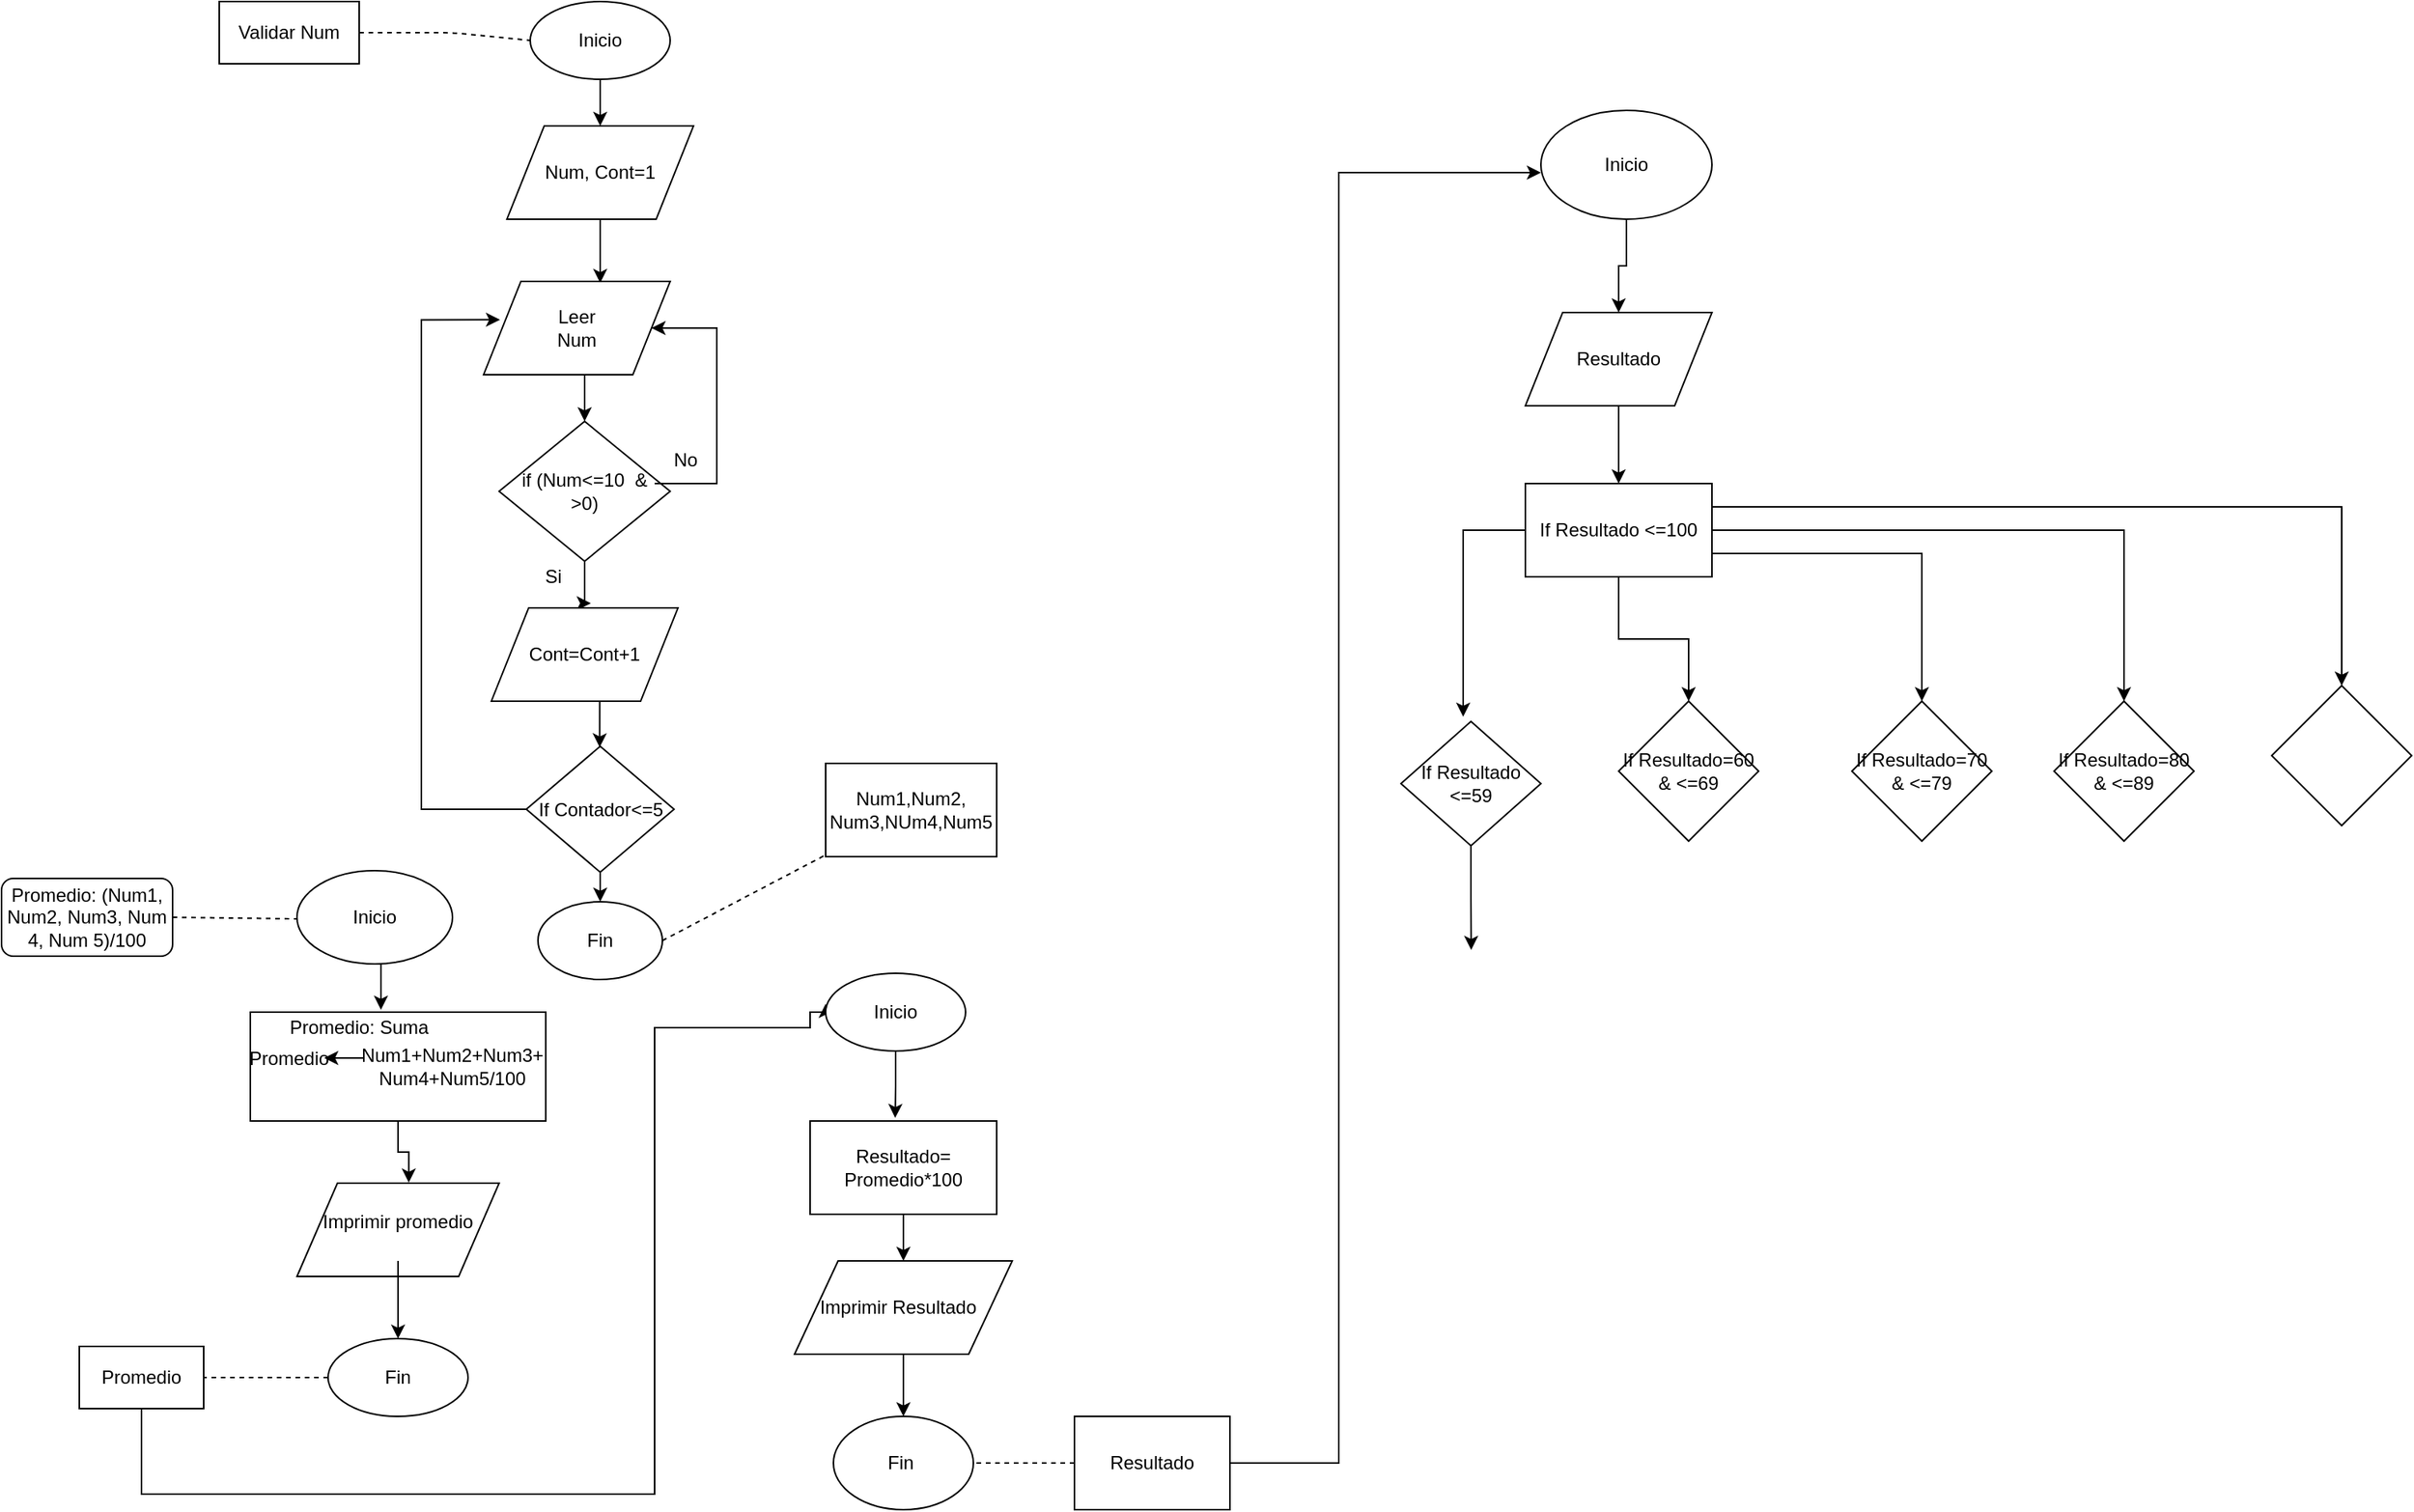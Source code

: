 <mxfile pages="2" version="11.2.5" type="github"><diagram id="83XeCXqYi8HB94E9HCrh" name="Page-1"><mxGraphModel dx="692" dy="587" grid="1" gridSize="10" guides="1" tooltips="1" connect="1" arrows="1" fold="1" page="1" pageScale="1" pageWidth="827" pageHeight="1169" math="0" shadow="0"><root><mxCell id="0"/><mxCell id="1" parent="0"/><mxCell id="JUob8I3t8yQ5Cuvx36Dy-21" style="edgeStyle=orthogonalEdgeStyle;rounded=0;orthogonalLoop=1;jettySize=auto;html=1;exitX=0.5;exitY=1;exitDx=0;exitDy=0;entryX=0.5;entryY=0;entryDx=0;entryDy=0;" edge="1" parent="1" source="JUob8I3t8yQ5Cuvx36Dy-1" target="JUob8I3t8yQ5Cuvx36Dy-20"><mxGeometry relative="1" as="geometry"/></mxCell><mxCell id="JUob8I3t8yQ5Cuvx36Dy-1" value="" style="ellipse;whiteSpace=wrap;html=1;" vertex="1" parent="1"><mxGeometry x="360" y="20" width="90" height="50" as="geometry"/></mxCell><mxCell id="JUob8I3t8yQ5Cuvx36Dy-2" value="Inicio" style="text;html=1;strokeColor=none;fillColor=none;align=center;verticalAlign=middle;whiteSpace=wrap;rounded=0;" vertex="1" parent="1"><mxGeometry x="385" y="35" width="40" height="20" as="geometry"/></mxCell><mxCell id="JUob8I3t8yQ5Cuvx36Dy-24" style="edgeStyle=orthogonalEdgeStyle;rounded=0;orthogonalLoop=1;jettySize=auto;html=1;exitX=0.5;exitY=1;exitDx=0;exitDy=0;entryX=0.625;entryY=0.017;entryDx=0;entryDy=0;entryPerimeter=0;" edge="1" parent="1" source="JUob8I3t8yQ5Cuvx36Dy-20" target="JUob8I3t8yQ5Cuvx36Dy-23"><mxGeometry relative="1" as="geometry"/></mxCell><mxCell id="JUob8I3t8yQ5Cuvx36Dy-20" value="Num, Cont=1" style="shape=parallelogram;perimeter=parallelogramPerimeter;whiteSpace=wrap;html=1;" vertex="1" parent="1"><mxGeometry x="345" y="100" width="120" height="60" as="geometry"/></mxCell><mxCell id="JUob8I3t8yQ5Cuvx36Dy-27" style="edgeStyle=orthogonalEdgeStyle;rounded=0;orthogonalLoop=1;jettySize=auto;html=1;exitX=0.5;exitY=1;exitDx=0;exitDy=0;entryX=0.5;entryY=0;entryDx=0;entryDy=0;" edge="1" parent="1" source="JUob8I3t8yQ5Cuvx36Dy-23" target="JUob8I3t8yQ5Cuvx36Dy-26"><mxGeometry relative="1" as="geometry"/></mxCell><mxCell id="JUob8I3t8yQ5Cuvx36Dy-23" value="" style="shape=parallelogram;perimeter=parallelogramPerimeter;whiteSpace=wrap;html=1;" vertex="1" parent="1"><mxGeometry x="330" y="200" width="120" height="60" as="geometry"/></mxCell><mxCell id="JUob8I3t8yQ5Cuvx36Dy-25" value="Leer Num" style="text;html=1;strokeColor=none;fillColor=none;align=center;verticalAlign=middle;whiteSpace=wrap;rounded=0;" vertex="1" parent="1"><mxGeometry x="370" y="220" width="40" height="20" as="geometry"/></mxCell><mxCell id="JUob8I3t8yQ5Cuvx36Dy-33" style="edgeStyle=orthogonalEdgeStyle;rounded=0;orthogonalLoop=1;jettySize=auto;html=1;exitX=0.5;exitY=1;exitDx=0;exitDy=0;" edge="1" parent="1" source="JUob8I3t8yQ5Cuvx36Dy-26"><mxGeometry relative="1" as="geometry"><mxPoint x="399" y="407" as="targetPoint"/><Array as="points"><mxPoint x="395" y="407"/></Array></mxGeometry></mxCell><mxCell id="JUob8I3t8yQ5Cuvx36Dy-26" value="" style="rhombus;whiteSpace=wrap;html=1;" vertex="1" parent="1"><mxGeometry x="340" y="290" width="110" height="90" as="geometry"/></mxCell><mxCell id="JUob8I3t8yQ5Cuvx36Dy-29" style="edgeStyle=orthogonalEdgeStyle;rounded=0;orthogonalLoop=1;jettySize=auto;html=1;exitX=1;exitY=0.25;exitDx=0;exitDy=0;entryX=1;entryY=0.5;entryDx=0;entryDy=0;" edge="1" parent="1" source="JUob8I3t8yQ5Cuvx36Dy-28" target="JUob8I3t8yQ5Cuvx36Dy-23"><mxGeometry relative="1" as="geometry"><mxPoint x="450" y="230" as="targetPoint"/><Array as="points"><mxPoint x="480" y="330"/><mxPoint x="480" y="230"/></Array></mxGeometry></mxCell><mxCell id="JUob8I3t8yQ5Cuvx36Dy-28" value="if (Num&amp;lt;=10 &amp;nbsp;&amp;amp; &amp;gt;0)" style="text;html=1;strokeColor=none;fillColor=none;align=center;verticalAlign=middle;whiteSpace=wrap;rounded=0;" vertex="1" parent="1"><mxGeometry x="350" y="325" width="90" height="20" as="geometry"/></mxCell><mxCell id="JUob8I3t8yQ5Cuvx36Dy-39" style="edgeStyle=orthogonalEdgeStyle;rounded=0;orthogonalLoop=1;jettySize=auto;html=1;exitX=0.5;exitY=1;exitDx=0;exitDy=0;entryX=0.5;entryY=0;entryDx=0;entryDy=0;" edge="1" parent="1" source="JUob8I3t8yQ5Cuvx36Dy-35"><mxGeometry relative="1" as="geometry"><mxPoint x="404.667" y="499.667" as="targetPoint"/></mxGeometry></mxCell><mxCell id="JUob8I3t8yQ5Cuvx36Dy-35" value="Cont=Cont+1" style="shape=parallelogram;perimeter=parallelogramPerimeter;whiteSpace=wrap;html=1;" vertex="1" parent="1"><mxGeometry x="335" y="410" width="120" height="60" as="geometry"/></mxCell><mxCell id="JUob8I3t8yQ5Cuvx36Dy-40" value="Promedio: (Num1, Num2, Num3, Num 4, Num 5)/100" style="rounded=1;whiteSpace=wrap;html=1;" vertex="1" parent="1"><mxGeometry x="20" y="584" width="110" height="50" as="geometry"/></mxCell><mxCell id="JUob8I3t8yQ5Cuvx36Dy-46" style="edgeStyle=orthogonalEdgeStyle;rounded=0;orthogonalLoop=1;jettySize=auto;html=1;exitX=0.5;exitY=1;exitDx=0;exitDy=0;entryX=0.383;entryY=1.025;entryDx=0;entryDy=0;entryPerimeter=0;" edge="1" parent="1" source="JUob8I3t8yQ5Cuvx36Dy-42"><mxGeometry relative="1" as="geometry"><mxPoint x="264" y="668.471" as="targetPoint"/></mxGeometry></mxCell><mxCell id="JUob8I3t8yQ5Cuvx36Dy-42" value="" style="ellipse;whiteSpace=wrap;html=1;" vertex="1" parent="1"><mxGeometry x="210" y="579" width="100" height="60" as="geometry"/></mxCell><mxCell id="JUob8I3t8yQ5Cuvx36Dy-43" value="" style="endArrow=none;dashed=1;html=1;exitX=1;exitY=0.5;exitDx=0;exitDy=0;" edge="1" parent="1" source="JUob8I3t8yQ5Cuvx36Dy-40"><mxGeometry width="50" height="50" relative="1" as="geometry"><mxPoint x="20" y="710" as="sourcePoint"/><mxPoint x="210" y="610" as="targetPoint"/><Array as="points"><mxPoint x="210" y="610"/></Array></mxGeometry></mxCell><mxCell id="JUob8I3t8yQ5Cuvx36Dy-44" value="Inicio" style="text;html=1;strokeColor=none;fillColor=none;align=center;verticalAlign=middle;whiteSpace=wrap;rounded=0;" vertex="1" parent="1"><mxGeometry x="240" y="599" width="40" height="20" as="geometry"/></mxCell><mxCell id="JUob8I3t8yQ5Cuvx36Dy-63" style="edgeStyle=orthogonalEdgeStyle;rounded=0;orthogonalLoop=1;jettySize=auto;html=1;entryX=0.553;entryY=-0.006;entryDx=0;entryDy=0;entryPerimeter=0;" edge="1" parent="1" source="JUob8I3t8yQ5Cuvx36Dy-48" target="JUob8I3t8yQ5Cuvx36Dy-62"><mxGeometry relative="1" as="geometry"/></mxCell><mxCell id="JUob8I3t8yQ5Cuvx36Dy-48" value="" style="rounded=0;whiteSpace=wrap;html=1;" vertex="1" parent="1"><mxGeometry x="180" y="670" width="190" height="70" as="geometry"/></mxCell><mxCell id="JUob8I3t8yQ5Cuvx36Dy-49" value="Promedio: Suma&lt;br&gt;" style="text;html=1;strokeColor=none;fillColor=none;align=center;verticalAlign=middle;whiteSpace=wrap;rounded=0;" vertex="1" parent="1"><mxGeometry x="190" y="650" width="120" height="60" as="geometry"/></mxCell><mxCell id="JUob8I3t8yQ5Cuvx36Dy-50" value="Num1+Num2+Num3+&lt;br&gt;Num4+Num5/100" style="text;html=1;strokeColor=none;fillColor=none;align=center;verticalAlign=middle;whiteSpace=wrap;rounded=0;" vertex="1" parent="1"><mxGeometry x="265" y="690" width="90" height="30" as="geometry"/></mxCell><mxCell id="JUob8I3t8yQ5Cuvx36Dy-51" value="Validar Num" style="rounded=0;whiteSpace=wrap;html=1;" vertex="1" parent="1"><mxGeometry x="160" y="20" width="90" height="40" as="geometry"/></mxCell><mxCell id="JUob8I3t8yQ5Cuvx36Dy-54" value="" style="endArrow=none;dashed=1;html=1;entryX=0;entryY=0.5;entryDx=0;entryDy=0;exitX=1;exitY=0.5;exitDx=0;exitDy=0;" edge="1" parent="1" source="JUob8I3t8yQ5Cuvx36Dy-51" target="JUob8I3t8yQ5Cuvx36Dy-1"><mxGeometry width="50" height="50" relative="1" as="geometry"><mxPoint x="20" y="800" as="sourcePoint"/><mxPoint x="70" y="750" as="targetPoint"/><Array as="points"><mxPoint x="310" y="40"/></Array></mxGeometry></mxCell><mxCell id="JUob8I3t8yQ5Cuvx36Dy-56" value="" style="endArrow=none;dashed=1;html=1;exitX=1;exitY=0.5;exitDx=0;exitDy=0;" edge="1" parent="1" source="4R9m-eiCDZw4HEh9Bf1z-15" target="JUob8I3t8yQ5Cuvx36Dy-57"><mxGeometry width="50" height="50" relative="1" as="geometry"><mxPoint x="455" y="530" as="sourcePoint"/><mxPoint x="530" y="530" as="targetPoint"/></mxGeometry></mxCell><mxCell id="JUob8I3t8yQ5Cuvx36Dy-57" value="" style="rounded=0;whiteSpace=wrap;html=1;" vertex="1" parent="1"><mxGeometry x="550" y="510" width="110" height="60" as="geometry"/></mxCell><mxCell id="JUob8I3t8yQ5Cuvx36Dy-58" value="Num1,Num2, Num3,NUm4,Num5" style="text;html=1;strokeColor=none;fillColor=none;align=center;verticalAlign=middle;whiteSpace=wrap;rounded=0;" vertex="1" parent="1"><mxGeometry x="580" y="522.5" width="50" height="35" as="geometry"/></mxCell><mxCell id="JUob8I3t8yQ5Cuvx36Dy-60" value="Promedio" style="text;html=1;strokeColor=none;fillColor=none;align=center;verticalAlign=middle;whiteSpace=wrap;rounded=0;" vertex="1" parent="1"><mxGeometry x="185" y="690" width="40" height="20" as="geometry"/></mxCell><mxCell id="JUob8I3t8yQ5Cuvx36Dy-61" value="" style="endArrow=classic;html=1;entryX=1;entryY=0.5;entryDx=0;entryDy=0;" edge="1" parent="1"><mxGeometry width="50" height="50" relative="1" as="geometry"><mxPoint x="252.5" y="699.5" as="sourcePoint"/><mxPoint x="227.5" y="699.5" as="targetPoint"/><Array as="points"><mxPoint x="252.5" y="699.5"/><mxPoint x="242.5" y="699.5"/></Array></mxGeometry></mxCell><mxCell id="JUob8I3t8yQ5Cuvx36Dy-62" value="" style="shape=parallelogram;perimeter=parallelogramPerimeter;whiteSpace=wrap;html=1;" vertex="1" parent="1"><mxGeometry x="210" y="780" width="130" height="60" as="geometry"/></mxCell><mxCell id="JUob8I3t8yQ5Cuvx36Dy-69" style="edgeStyle=orthogonalEdgeStyle;rounded=0;orthogonalLoop=1;jettySize=auto;html=1;entryX=0.5;entryY=0;entryDx=0;entryDy=0;" edge="1" parent="1" source="JUob8I3t8yQ5Cuvx36Dy-64" target="JUob8I3t8yQ5Cuvx36Dy-67"><mxGeometry relative="1" as="geometry"/></mxCell><mxCell id="JUob8I3t8yQ5Cuvx36Dy-64" value="Imprimir promedio" style="text;html=1;strokeColor=none;fillColor=none;align=center;verticalAlign=middle;whiteSpace=wrap;rounded=0;" vertex="1" parent="1"><mxGeometry x="225" y="780" width="100" height="50" as="geometry"/></mxCell><mxCell id="JUob8I3t8yQ5Cuvx36Dy-67" value="" style="ellipse;whiteSpace=wrap;html=1;" vertex="1" parent="1"><mxGeometry x="230" y="880" width="90" height="50" as="geometry"/></mxCell><mxCell id="JUob8I3t8yQ5Cuvx36Dy-68" value="Fin" style="text;html=1;strokeColor=none;fillColor=none;align=center;verticalAlign=middle;whiteSpace=wrap;rounded=0;" vertex="1" parent="1"><mxGeometry x="255" y="895" width="40" height="20" as="geometry"/></mxCell><mxCell id="JUob8I3t8yQ5Cuvx36Dy-70" value="" style="endArrow=none;dashed=1;html=1;exitX=0;exitY=0.5;exitDx=0;exitDy=0;" edge="1" parent="1" source="JUob8I3t8yQ5Cuvx36Dy-67" target="JUob8I3t8yQ5Cuvx36Dy-71"><mxGeometry width="50" height="50" relative="1" as="geometry"><mxPoint x="100" y="1000" as="sourcePoint"/><mxPoint x="150" y="910" as="targetPoint"/></mxGeometry></mxCell><mxCell id="4R9m-eiCDZw4HEh9Bf1z-3" style="edgeStyle=orthogonalEdgeStyle;rounded=0;orthogonalLoop=1;jettySize=auto;html=1;entryX=0;entryY=0.393;entryDx=0;entryDy=0;entryPerimeter=0;" edge="1" parent="1" source="JUob8I3t8yQ5Cuvx36Dy-71" target="4R9m-eiCDZw4HEh9Bf1z-1"><mxGeometry relative="1" as="geometry"><mxPoint x="440" y="680" as="targetPoint"/><Array as="points"><mxPoint x="110" y="980"/><mxPoint x="440" y="980"/><mxPoint x="440" y="680"/><mxPoint x="540" y="680"/><mxPoint x="540" y="670"/></Array></mxGeometry></mxCell><mxCell id="JUob8I3t8yQ5Cuvx36Dy-71" value="" style="rounded=0;whiteSpace=wrap;html=1;" vertex="1" parent="1"><mxGeometry x="70" y="885" width="80" height="40" as="geometry"/></mxCell><mxCell id="JUob8I3t8yQ5Cuvx36Dy-73" value="Promedio" style="text;html=1;strokeColor=none;fillColor=none;align=center;verticalAlign=middle;whiteSpace=wrap;rounded=0;" vertex="1" parent="1"><mxGeometry x="90" y="895" width="40" height="20" as="geometry"/></mxCell><mxCell id="4R9m-eiCDZw4HEh9Bf1z-7" style="edgeStyle=orthogonalEdgeStyle;rounded=0;orthogonalLoop=1;jettySize=auto;html=1;entryX=0.456;entryY=-0.033;entryDx=0;entryDy=0;entryPerimeter=0;" edge="1" parent="1" source="4R9m-eiCDZw4HEh9Bf1z-1" target="4R9m-eiCDZw4HEh9Bf1z-6"><mxGeometry relative="1" as="geometry"/></mxCell><mxCell id="4R9m-eiCDZw4HEh9Bf1z-1" value="" style="ellipse;whiteSpace=wrap;html=1;" vertex="1" parent="1"><mxGeometry x="550" y="645" width="90" height="50" as="geometry"/></mxCell><mxCell id="4R9m-eiCDZw4HEh9Bf1z-2" value="Inicio" style="text;html=1;strokeColor=none;fillColor=none;align=center;verticalAlign=middle;whiteSpace=wrap;rounded=0;" vertex="1" parent="1"><mxGeometry x="575" y="660" width="40" height="20" as="geometry"/></mxCell><mxCell id="4R9m-eiCDZw4HEh9Bf1z-9" style="edgeStyle=orthogonalEdgeStyle;rounded=0;orthogonalLoop=1;jettySize=auto;html=1;entryX=0.5;entryY=0;entryDx=0;entryDy=0;" edge="1" parent="1" source="4R9m-eiCDZw4HEh9Bf1z-6" target="4R9m-eiCDZw4HEh9Bf1z-8"><mxGeometry relative="1" as="geometry"/></mxCell><mxCell id="4R9m-eiCDZw4HEh9Bf1z-6" value="Resultado= Promedio*100" style="rounded=0;whiteSpace=wrap;html=1;" vertex="1" parent="1"><mxGeometry x="540" y="740" width="120" height="60" as="geometry"/></mxCell><mxCell id="4R9m-eiCDZw4HEh9Bf1z-18" style="edgeStyle=orthogonalEdgeStyle;rounded=0;orthogonalLoop=1;jettySize=auto;html=1;entryX=0.5;entryY=0;entryDx=0;entryDy=0;" edge="1" parent="1" source="4R9m-eiCDZw4HEh9Bf1z-8" target="4R9m-eiCDZw4HEh9Bf1z-17"><mxGeometry relative="1" as="geometry"/></mxCell><mxCell id="4R9m-eiCDZw4HEh9Bf1z-8" value="Imprimir Resultado &amp;nbsp;" style="shape=parallelogram;perimeter=parallelogramPerimeter;whiteSpace=wrap;html=1;" vertex="1" parent="1"><mxGeometry x="530" y="830" width="140" height="60" as="geometry"/></mxCell><mxCell id="4R9m-eiCDZw4HEh9Bf1z-10" value="No" style="text;html=1;strokeColor=none;fillColor=none;align=center;verticalAlign=middle;whiteSpace=wrap;rounded=0;" vertex="1" parent="1"><mxGeometry x="440" y="305" width="40" height="20" as="geometry"/></mxCell><mxCell id="4R9m-eiCDZw4HEh9Bf1z-11" value="Si" style="text;html=1;strokeColor=none;fillColor=none;align=center;verticalAlign=middle;whiteSpace=wrap;rounded=0;" vertex="1" parent="1"><mxGeometry x="355" y="380" width="40" height="20" as="geometry"/></mxCell><mxCell id="4R9m-eiCDZw4HEh9Bf1z-14" style="edgeStyle=orthogonalEdgeStyle;rounded=0;orthogonalLoop=1;jettySize=auto;html=1;exitX=0;exitY=0.5;exitDx=0;exitDy=0;entryX=0.088;entryY=0.411;entryDx=0;entryDy=0;entryPerimeter=0;" edge="1" parent="1" source="4R9m-eiCDZw4HEh9Bf1z-12" target="JUob8I3t8yQ5Cuvx36Dy-23"><mxGeometry relative="1" as="geometry"><mxPoint x="290" y="218" as="targetPoint"/><Array as="points"><mxPoint x="290" y="540"/><mxPoint x="290" y="225"/></Array></mxGeometry></mxCell><mxCell id="4R9m-eiCDZw4HEh9Bf1z-16" style="edgeStyle=orthogonalEdgeStyle;rounded=0;orthogonalLoop=1;jettySize=auto;html=1;exitX=0.5;exitY=1;exitDx=0;exitDy=0;entryX=0.5;entryY=0;entryDx=0;entryDy=0;" edge="1" parent="1" source="4R9m-eiCDZw4HEh9Bf1z-12" target="4R9m-eiCDZw4HEh9Bf1z-15"><mxGeometry relative="1" as="geometry"/></mxCell><mxCell id="4R9m-eiCDZw4HEh9Bf1z-12" value="If Contador&amp;lt;=5" style="rhombus;whiteSpace=wrap;html=1;" vertex="1" parent="1"><mxGeometry x="357.5" y="499" width="95" height="81" as="geometry"/></mxCell><mxCell id="4R9m-eiCDZw4HEh9Bf1z-15" value="Fin" style="ellipse;whiteSpace=wrap;html=1;" vertex="1" parent="1"><mxGeometry x="365" y="599" width="80" height="50" as="geometry"/></mxCell><mxCell id="4R9m-eiCDZw4HEh9Bf1z-17" value="Fin&amp;nbsp;" style="ellipse;whiteSpace=wrap;html=1;" vertex="1" parent="1"><mxGeometry x="555" y="930" width="90" height="60" as="geometry"/></mxCell><mxCell id="4R9m-eiCDZw4HEh9Bf1z-19" value="" style="endArrow=none;dashed=1;html=1;entryX=1;entryY=0.5;entryDx=0;entryDy=0;exitX=0;exitY=0.5;exitDx=0;exitDy=0;" edge="1" parent="1" source="4R9m-eiCDZw4HEh9Bf1z-20" target="4R9m-eiCDZw4HEh9Bf1z-17"><mxGeometry width="50" height="50" relative="1" as="geometry"><mxPoint x="740" y="960" as="sourcePoint"/><mxPoint x="180" y="1010" as="targetPoint"/></mxGeometry></mxCell><mxCell id="4R9m-eiCDZw4HEh9Bf1z-22" style="edgeStyle=orthogonalEdgeStyle;rounded=0;orthogonalLoop=1;jettySize=auto;html=1;" edge="1" parent="1" source="4R9m-eiCDZw4HEh9Bf1z-20"><mxGeometry relative="1" as="geometry"><mxPoint x="1010" y="130" as="targetPoint"/><Array as="points"><mxPoint x="880" y="960"/></Array></mxGeometry></mxCell><mxCell id="4R9m-eiCDZw4HEh9Bf1z-20" value="Resultado" style="rounded=0;whiteSpace=wrap;html=1;" vertex="1" parent="1"><mxGeometry x="710" y="930" width="100" height="60" as="geometry"/></mxCell><mxCell id="4R9m-eiCDZw4HEh9Bf1z-29" style="edgeStyle=orthogonalEdgeStyle;rounded=0;orthogonalLoop=1;jettySize=auto;html=1;exitX=0.5;exitY=1;exitDx=0;exitDy=0;entryX=0.5;entryY=0;entryDx=0;entryDy=0;" edge="1" parent="1" source="4R9m-eiCDZw4HEh9Bf1z-23" target="4R9m-eiCDZw4HEh9Bf1z-28"><mxGeometry relative="1" as="geometry"/></mxCell><mxCell id="4R9m-eiCDZw4HEh9Bf1z-23" value="Inicio" style="ellipse;whiteSpace=wrap;html=1;" vertex="1" parent="1"><mxGeometry x="1010" y="90" width="110" height="70" as="geometry"/></mxCell><mxCell id="4R9m-eiCDZw4HEh9Bf1z-31" style="edgeStyle=orthogonalEdgeStyle;rounded=0;orthogonalLoop=1;jettySize=auto;html=1;entryX=0.5;entryY=0;entryDx=0;entryDy=0;" edge="1" parent="1" source="4R9m-eiCDZw4HEh9Bf1z-28" target="4R9m-eiCDZw4HEh9Bf1z-30"><mxGeometry relative="1" as="geometry"/></mxCell><mxCell id="4R9m-eiCDZw4HEh9Bf1z-28" value="Resultado" style="shape=parallelogram;perimeter=parallelogramPerimeter;whiteSpace=wrap;html=1;" vertex="1" parent="1"><mxGeometry x="1000" y="220" width="120" height="60" as="geometry"/></mxCell><mxCell id="4R9m-eiCDZw4HEh9Bf1z-38" style="edgeStyle=orthogonalEdgeStyle;rounded=0;orthogonalLoop=1;jettySize=auto;html=1;exitX=0;exitY=0.5;exitDx=0;exitDy=0;" edge="1" parent="1" source="4R9m-eiCDZw4HEh9Bf1z-30"><mxGeometry relative="1" as="geometry"><mxPoint x="960" y="480" as="targetPoint"/><Array as="points"><mxPoint x="960" y="360"/><mxPoint x="960" y="360"/></Array></mxGeometry></mxCell><mxCell id="4R9m-eiCDZw4HEh9Bf1z-41" style="edgeStyle=orthogonalEdgeStyle;rounded=0;orthogonalLoop=1;jettySize=auto;html=1;exitX=0.5;exitY=1;exitDx=0;exitDy=0;" edge="1" parent="1" source="4R9m-eiCDZw4HEh9Bf1z-30" target="4R9m-eiCDZw4HEh9Bf1z-42"><mxGeometry relative="1" as="geometry"><mxPoint x="1110" y="510" as="targetPoint"/></mxGeometry></mxCell><mxCell id="4R9m-eiCDZw4HEh9Bf1z-43" style="edgeStyle=orthogonalEdgeStyle;rounded=0;orthogonalLoop=1;jettySize=auto;html=1;exitX=1;exitY=0.75;exitDx=0;exitDy=0;" edge="1" parent="1" source="4R9m-eiCDZw4HEh9Bf1z-30" target="4R9m-eiCDZw4HEh9Bf1z-44"><mxGeometry relative="1" as="geometry"><mxPoint x="1250" y="490" as="targetPoint"/></mxGeometry></mxCell><mxCell id="4R9m-eiCDZw4HEh9Bf1z-45" style="edgeStyle=orthogonalEdgeStyle;rounded=0;orthogonalLoop=1;jettySize=auto;html=1;exitX=1;exitY=0.5;exitDx=0;exitDy=0;" edge="1" parent="1" source="4R9m-eiCDZw4HEh9Bf1z-30" target="4R9m-eiCDZw4HEh9Bf1z-46"><mxGeometry relative="1" as="geometry"><mxPoint x="1380" y="460" as="targetPoint"/></mxGeometry></mxCell><mxCell id="4R9m-eiCDZw4HEh9Bf1z-47" style="edgeStyle=orthogonalEdgeStyle;rounded=0;orthogonalLoop=1;jettySize=auto;html=1;exitX=1;exitY=0.25;exitDx=0;exitDy=0;" edge="1" parent="1" source="4R9m-eiCDZw4HEh9Bf1z-30" target="4R9m-eiCDZw4HEh9Bf1z-48"><mxGeometry relative="1" as="geometry"><mxPoint x="1520" y="440" as="targetPoint"/></mxGeometry></mxCell><mxCell id="4R9m-eiCDZw4HEh9Bf1z-30" value="If Resultado &amp;lt;=100" style="rounded=0;whiteSpace=wrap;html=1;" vertex="1" parent="1"><mxGeometry x="1000" y="330" width="120" height="60" as="geometry"/></mxCell><mxCell id="4R9m-eiCDZw4HEh9Bf1z-40" style="edgeStyle=orthogonalEdgeStyle;rounded=0;orthogonalLoop=1;jettySize=auto;html=1;exitX=0.5;exitY=1;exitDx=0;exitDy=0;" edge="1" parent="1" source="4R9m-eiCDZw4HEh9Bf1z-39"><mxGeometry relative="1" as="geometry"><mxPoint x="965.176" y="630" as="targetPoint"/></mxGeometry></mxCell><mxCell id="4R9m-eiCDZw4HEh9Bf1z-39" value="If Resultado &amp;lt;=59" style="rhombus;whiteSpace=wrap;html=1;" vertex="1" parent="1"><mxGeometry x="920" y="483" width="90" height="80" as="geometry"/></mxCell><mxCell id="4R9m-eiCDZw4HEh9Bf1z-42" value="If Resultado=60 &amp;amp; &amp;lt;=69" style="rhombus;whiteSpace=wrap;html=1;" vertex="1" parent="1"><mxGeometry x="1060" y="470" width="90" height="90" as="geometry"/></mxCell><mxCell id="4R9m-eiCDZw4HEh9Bf1z-44" value="If Resultado=70 &amp;amp; &amp;lt;=79" style="rhombus;whiteSpace=wrap;html=1;" vertex="1" parent="1"><mxGeometry x="1210" y="470" width="90" height="90" as="geometry"/></mxCell><mxCell id="4R9m-eiCDZw4HEh9Bf1z-46" value="If Resultado=80 &amp;amp; &amp;lt;=89" style="rhombus;whiteSpace=wrap;html=1;" vertex="1" parent="1"><mxGeometry x="1340" y="470" width="90" height="90" as="geometry"/></mxCell><mxCell id="4R9m-eiCDZw4HEh9Bf1z-48" value="" style="rhombus;whiteSpace=wrap;html=1;" vertex="1" parent="1"><mxGeometry x="1480" y="460" width="90" height="90" as="geometry"/></mxCell></root></mxGraphModel></diagram><diagram id="dAPu-e1LtNnPE2EOGuiU" name="Page-2"><mxGraphModel dx="830" dy="704" grid="1" gridSize="10" guides="1" tooltips="1" connect="1" arrows="1" fold="1" page="1" pageScale="1" pageWidth="827" pageHeight="1169" math="0" shadow="0"><root><mxCell id="bie5g3PZYiYb8LCe0t8z-0"/><mxCell id="bie5g3PZYiYb8LCe0t8z-1" parent="bie5g3PZYiYb8LCe0t8z-0"/><mxCell id="bie5g3PZYiYb8LCe0t8z-2" value="" style="rounded=0;whiteSpace=wrap;html=1;" vertex="1" parent="bie5g3PZYiYb8LCe0t8z-1"><mxGeometry x="50" y="30" width="120" height="60" as="geometry"/></mxCell><mxCell id="bie5g3PZYiYb8LCe0t8z-3" value="Promedio&amp;nbsp;" style="text;html=1;strokeColor=none;fillColor=none;align=center;verticalAlign=middle;whiteSpace=wrap;rounded=0;" vertex="1" parent="bie5g3PZYiYb8LCe0t8z-1"><mxGeometry x="50" y="50" width="120" height="20" as="geometry"/></mxCell></root></mxGraphModel></diagram></mxfile>